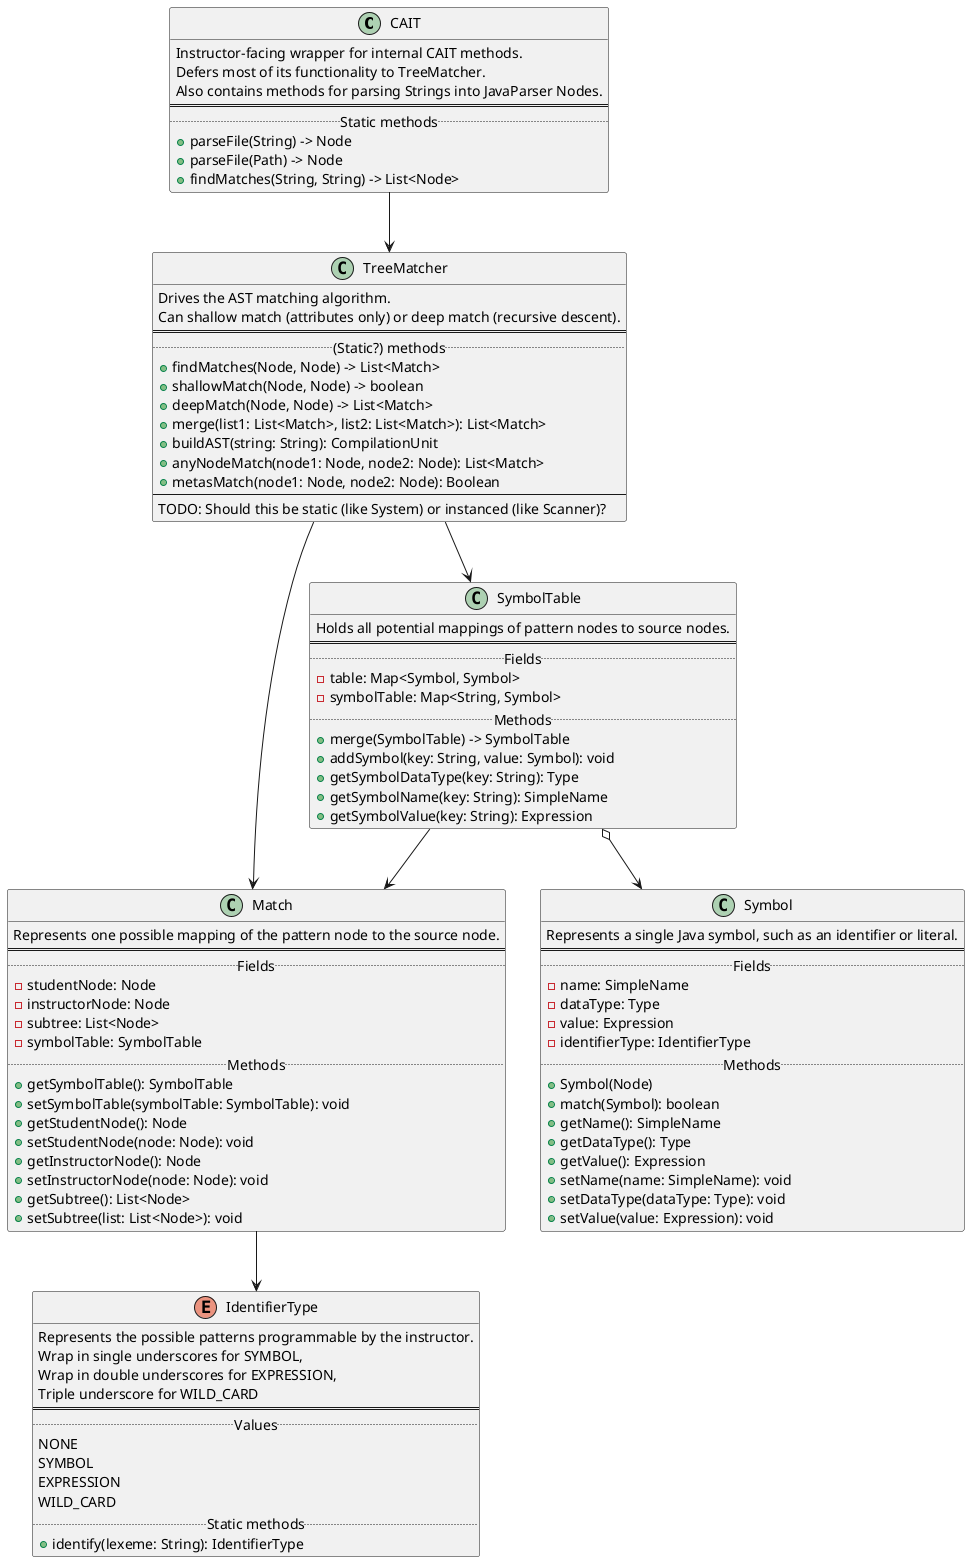 @startuml CAIT

class CAIT {
    Instructor-facing wrapper for internal CAIT methods.
    Defers most of its functionality to TreeMatcher.
    Also contains methods for parsing Strings into JavaParser Nodes.
    ==
    .. Static methods ..
    + parseFile(String) -> Node
    + parseFile(Path) -> Node
    + findMatches(String, String) -> List<Node>
}

class TreeMatcher {
    Drives the AST matching algorithm.
    Can shallow match (attributes only) or deep match (recursive descent).
    ==
    .. (Static?) methods ..
    + findMatches(Node, Node) -> List<Match>
    + shallowMatch(Node, Node) -> boolean
    + deepMatch(Node, Node) -> List<Match>
    + merge(list1: List<Match>, list2: List<Match>): List<Match>
    + buildAST(string: String): CompilationUnit
    + anyNodeMatch(node1: Node, node2: Node): List<Match>
    + metasMatch(node1: Node, node2: Node): Boolean
    --
    TODO: Should this be static (like System) or instanced (like Scanner)?
}

class Match {
    Represents one possible mapping of the pattern node to the source node.
    ==
    .. Fields ..
    - studentNode: Node
    - instructorNode: Node
    - subtree: List<Node>
    - symbolTable: SymbolTable
    .. Methods ..
    + getSymbolTable(): SymbolTable
    + setSymbolTable(symbolTable: SymbolTable): void
    + getStudentNode(): Node
    + setStudentNode(node: Node): void
    + getInstructorNode(): Node
    + setInstructorNode(node: Node): void
    + getSubtree(): List<Node>
    + setSubtree(list: List<Node>): void
}

class SymbolTable {
    Holds all potential mappings of pattern nodes to source nodes.
    ==
    .. Fields ..
    - table: Map<Symbol, Symbol>
    - symbolTable: Map<String, Symbol>
    .. Methods ..
    + merge(SymbolTable) -> SymbolTable
    + addSymbol(key: String, value: Symbol): void
    + getSymbolDataType(key: String): Type
    + getSymbolName(key: String): SimpleName
    + getSymbolValue(key: String): Expression
}

class Symbol {
    Represents a single Java symbol, such as an identifier or literal.
    ==
    .. Fields ..
    - name: SimpleName
    - dataType: Type
    - value: Expression
    - identifierType: IdentifierType
    .. Methods ..
    + Symbol(Node)
    + match(Symbol): boolean
    + getName(): SimpleName
    + getDataType(): Type
    + getValue(): Expression
    + setName(name: SimpleName): void
    + setDataType(dataType: Type): void
    + setValue(value: Expression): void
}

enum IdentifierType {
    Represents the possible patterns programmable by the instructor.
    Wrap in single underscores for SYMBOL,
    Wrap in double underscores for EXPRESSION,
    Triple underscore for WILD_CARD
    ==
    .. Values ..
    NONE
    SYMBOL
    EXPRESSION
    WILD_CARD
    .. Static methods ..
    + identify(lexeme: String): IdentifierType
}

CAIT --> TreeMatcher
TreeMatcher --> Match
TreeMatcher --> SymbolTable
SymbolTable --> Match
SymbolTable o--> Symbol
Match --> IdentifierType

@enduml